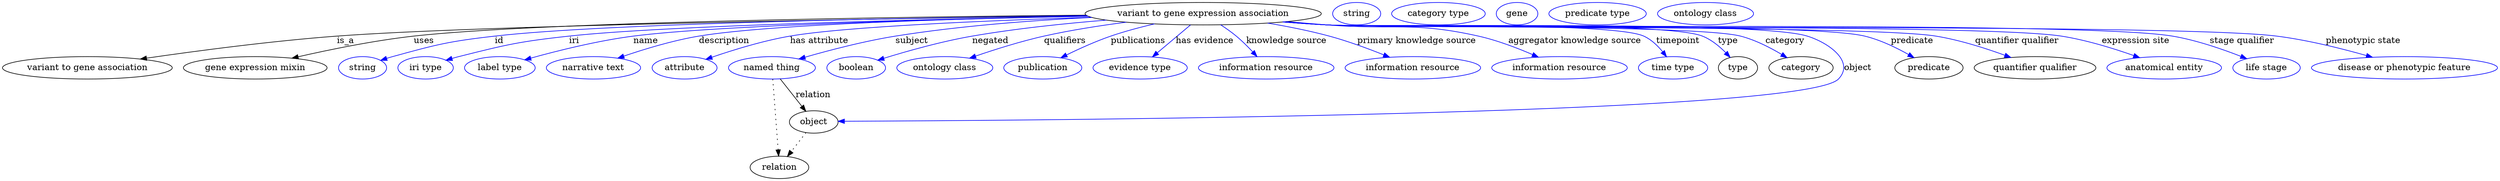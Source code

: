 digraph {
	graph [bb="0,0,3992.7,283"];
	node [label="\N"];
	"variant to gene expression association"	[height=0.5,
		label="variant to gene expression association",
		pos="1919.8,265",
		width=5.2537];
	"variant to gene association"	[height=0.5,
		pos="135.84,178",
		width=3.7733];
	"variant to gene expression association" -> "variant to gene association"	[label=is_a,
		lp="549.84,221.5",
		pos="e,220.65,192.08 1733.8,261.58 1411.8,257.01 762.86,246.02 535.84,229 431.1,221.15 311.69,205.32 230.81,193.56"];
	"gene expression mixin"	[height=0.5,
		pos="404.84,178",
		width=3.1955];
	"variant to gene expression association" -> "gene expression mixin"	[label=uses,
		lp="675.34,221.5",
		pos="e,463.68,193.48 1732.1,262.63 1432.9,259.79 860.85,251.53 658.84,229 595.5,221.94 524.4,207.36 473.57,195.76"];
	id	[color=blue,
		height=0.5,
		label=string,
		pos="575.84,178",
		width=1.0652];
	"variant to gene expression association" -> id	[color=blue,
		label=id,
		lp="797.84,221.5",
		pos="e,604.56,189.94 1733.3,261.93 1460.9,258.27 967.6,249.07 790.84,229 715.66,220.47 696.8,216.02 623.84,196 620.68,195.13 617.44,194.16 \
614.19,193.14",
		style=solid];
	iri	[color=blue,
		height=0.5,
		label="iri type",
		pos="676.84,178",
		width=1.2277];
	"variant to gene expression association" -> iri	[color=blue,
		label=iri,
		lp="920.84,221.5",
		pos="e,709.44,190.2 1735.8,260.77 1489.8,255.91 1066.9,245.48 912.84,229 830.66,220.21 810.03,216 729.84,196 726.41,195.14 722.87,194.19 \
719.33,193.17",
		style=solid];
	name	[color=blue,
		height=0.5,
		label="label type",
		pos="795.84,178",
		width=1.5707];
	"variant to gene expression association" -> name	[color=blue,
		label=name,
		lp="1029.8,221.5",
		pos="e,835.63,190.84 1735.7,260.85 1511.2,256.33 1145.1,246.53 1009.8,229 952.62,221.58 888.33,205.48 845.29,193.54",
		style=solid];
	description	[color=blue,
		height=0.5,
		label="narrative text",
		pos="945.84,178",
		width=2.0943];
	"variant to gene expression association" -> description	[color=blue,
		label=description,
		lp="1154.3,221.5",
		pos="e,984.57,193.49 1734.9,261.23 1534.7,257.29 1228.7,248.29 1113.8,229 1072.6,222.08 1027.2,208.18 994.03,196.79",
		style=solid];
	"has attribute"	[color=blue,
		height=0.5,
		label=attribute,
		pos="1090.8,178",
		width=1.4443];
	"variant to gene expression association" -> "has attribute"	[color=blue,
		label="has attribute",
		lp="1305.8,221.5",
		pos="e,1124.7,191.66 1740.4,259.26 1576.9,254.07 1347.9,244.38 1258.8,229 1215.6,221.53 1167.7,206.6 1134.2,194.99",
		style=solid];
	subject	[color=blue,
		height=0.5,
		label="named thing",
		pos="1230.8,178",
		width=1.9318];
	"variant to gene expression association" -> subject	[color=blue,
		label=subject,
		lp="1453.8,221.5",
		pos="e,1273.8,192.26 1741.6,258.95 1647.8,254.37 1531.1,245.64 1427.8,229 1378.2,221 1322.8,206.43 1283.5,195.07",
		style=solid];
	negated	[color=blue,
		height=0.5,
		label=boolean,
		pos="1364.8,178",
		width=1.2999];
	"variant to gene expression association" -> negated	[color=blue,
		label=negated,
		lp="1578.8,221.5",
		pos="e,1399.2,190.34 1764.8,254.69 1698.3,249.31 1619.9,241.14 1549.8,229 1501,220.54 1446.3,204.99 1409.2,193.47",
		style=solid];
	qualifiers	[color=blue,
		height=0.5,
		label="ontology class",
		pos="1505.8,178",
		width=2.1304];
	"variant to gene expression association" -> qualifiers	[color=blue,
		label=qualifiers,
		lp="1698.3,221.5",
		pos="e,1545.5,193.53 1796.5,251.32 1754.5,245.88 1707.4,238.53 1664.8,229 1627.5,220.63 1586.3,207.57 1555.2,196.9",
		style=solid];
	publications	[color=blue,
		height=0.5,
		label=publication,
		pos="1662.8,178",
		width=1.7332];
	"variant to gene expression association" -> publications	[color=blue,
		label=publications,
		lp="1815.8,221.5",
		pos="e,1691.8,194.2 1841.8,248.59 1819,243.27 1794.2,236.68 1771.8,229 1747.6,220.66 1721.5,208.78 1700.8,198.69",
		style=solid];
	"has evidence"	[color=blue,
		height=0.5,
		label="evidence type",
		pos="1818.8,178",
		width=2.0943];
	"variant to gene expression association" -> "has evidence"	[color=blue,
		label="has evidence",
		lp="1922.3,221.5",
		pos="e,1838.6,195.6 1899.4,246.8 1884.1,233.96 1863.1,216.27 1846.4,202.19",
		style=solid];
	"knowledge source"	[color=blue,
		height=0.5,
		label="information resource",
		pos="2020.8,178",
		width=3.015];
	"variant to gene expression association" -> "knowledge source"	[color=blue,
		label="knowledge source",
		lp="2053.3,221.5",
		pos="e,2006.1,196.14 1947.9,247.13 1956.2,241.7 1965.1,235.42 1972.8,229 1982,221.33 1991.3,212.07 1999.3,203.61",
		style=solid];
	"primary knowledge source"	[color=blue,
		height=0.5,
		label="information resource",
		pos="2255.8,178",
		width=3.015];
	"variant to gene expression association" -> "primary knowledge source"	[color=blue,
		label="primary knowledge source",
		lp="2261.8,221.5",
		pos="e,2218.6,195.02 2023.1,249.89 2055.1,244.52 2090.1,237.58 2121.8,229 2151.5,220.97 2183.8,209.03 2209.2,198.83",
		style=solid];
	"aggregator knowledge source"	[color=blue,
		height=0.5,
		label="information resource",
		pos="2490.8,178",
		width=3.015];
	"variant to gene expression association" -> "aggregator knowledge source"	[color=blue,
		label="aggregator knowledge source",
		lp="2515.3,221.5",
		pos="e,2456.9,195.2 2053.8,252.29 2075.2,250.48 2097.1,248.66 2117.8,247 2225.8,238.37 2255.2,252.69 2360.8,229 2390.6,222.32 2422.6,\
210.07 2447.5,199.37",
		style=solid];
	timepoint	[color=blue,
		height=0.5,
		label="time type",
		pos="2672.8,178",
		width=1.5346];
	"variant to gene expression association" -> timepoint	[color=blue,
		label=timepoint,
		lp="2680.8,221.5",
		pos="e,2662.3,195.76 2049.7,251.91 2072.4,250.07 2095.8,248.34 2117.8,247 2174.2,243.58 2574.4,252.33 2625.8,229 2637.9,223.54 2648.3,\
213.42 2656.3,203.71",
		style=solid];
	type	[height=0.5,
		pos="2776.8,178",
		width=0.86659];
	"variant to gene expression association" -> type	[color=blue,
		label=type,
		lp="2760.8,221.5",
		pos="e,2764.2,194.86 2049.2,251.85 2072,250 2095.6,248.28 2117.8,247 2184.6,243.14 2657.6,253.51 2719.8,229 2734.1,223.39 2747.2,212.55 \
2757.2,202.4",
		style=solid];
	category	[height=0.5,
		pos="2877.8,178",
		width=1.4263];
	"variant to gene expression association" -> category	[color=blue,
		label=category,
		lp="2852.3,221.5",
		pos="e,2855.5,194.22 2048.9,251.82 2071.8,249.97 2095.5,248.26 2117.8,247 2191.4,242.85 2709.5,247.34 2780.8,229 2804.3,222.96 2828.6,\
210.45 2847,199.46",
		style=solid];
	object	[height=0.5,
		pos="1297.8,91",
		width=1.0832];
	"variant to gene expression association" -> object	[color=blue,
		label=object,
		lp="2968.8,178",
		pos="e,1336.9,92.109 2048.4,251.79 2071.5,249.93 2095.4,248.23 2117.8,247 2203.3,242.34 2806.2,254.57 2887.8,229 2924,217.69 2964.1,187.33 \
2937.8,160 2881.4,101.15 1614.3,93.175 1347,92.146",
		style=solid];
	predicate	[height=0.5,
		pos="3081.8,178",
		width=1.5165];
	"variant to gene expression association" -> predicate	[color=blue,
		label=predicate,
		lp="3054.8,221.5",
		pos="e,3058,194.27 2048.1,251.77 2071.3,249.9 2095.3,248.2 2117.8,247 2213.4,241.9 2885.8,251.41 2978.8,229 3003.7,223.01 3029.6,210.42 \
3049.2,199.37",
		style=solid];
	"quantifier qualifier"	[height=0.5,
		pos="3251.8,178",
		width=2.7081];
	"variant to gene expression association" -> "quantifier qualifier"	[color=blue,
		label="quantifier qualifier",
		lp="3222.8,221.5",
		pos="e,3213.1,194.63 2047.8,251.74 2071.1,249.88 2095.2,248.18 2117.8,247 2226,241.36 2985.9,246.43 3092.8,229 3130.9,222.8 3172.3,209.54 \
3203.4,198.22",
		style=solid];
	"expression site"	[color=blue,
		height=0.5,
		label="anatomical entity",
		pos="3458.8,178",
		width=2.5456];
	"variant to gene expression association" -> "expression site"	[color=blue,
		label="expression site",
		lp="3413.3,221.5",
		pos="e,3419.6,194.3 2047.6,251.71 2070.9,249.84 2095.1,248.15 2117.8,247 2248.4,240.41 3164.7,249.14 3293.8,229 3333.8,222.77 3377.5,\
209.2 3409.9,197.77",
		style=solid];
	"stage qualifier"	[color=blue,
		height=0.5,
		label="life stage",
		pos="3622.8,178",
		width=1.4985];
	"variant to gene expression association" -> "stage qualifier"	[color=blue,
		label="stage qualifier",
		lp="3583.3,221.5",
		pos="e,3591.2,192.66 2047.3,251.69 2070.7,249.81 2095,248.13 2117.8,247 2268.1,239.56 3323.5,253.94 3471.8,229 3510,222.58 3551.6,208.21 \
3581.5,196.51",
		style=solid];
	"phenotypic state"	[color=blue,
		height=0.5,
		label="disease or phenotypic feature",
		pos="3843.8,178",
		width=4.1344];
	"variant to gene expression association" -> "phenotypic state"	[color=blue,
		label="phenotypic state",
		lp="3777.8,221.5",
		pos="e,3792.6,194.93 2047.3,251.66 2070.7,249.79 2095,248.11 2117.8,247 2286.6,238.77 3471.2,250.16 3638.8,229 3688,222.79 3742.5,209.17 \
3782.9,197.71",
		style=solid];
	subject -> object	[label=relation,
		lp="1296.8,134.5",
		pos="e,1285.1,108.18 1244.1,160.21 1253.9,147.71 1267.5,130.45 1278.6,116.43"];
	relation	[height=0.5,
		pos="1242.8,18",
		width=1.2999];
	subject -> relation	[pos="e,1241.5,36.188 1232.1,159.79 1234.2,132.48 1238.3,78.994 1240.8,46.38",
		style=dotted];
	association_type	[color=blue,
		height=0.5,
		label=string,
		pos="2164.8,265",
		width=1.0652];
	association_category	[color=blue,
		height=0.5,
		label="category type",
		pos="2295.8,265",
		width=2.0762];
	object -> relation	[pos="e,1255.7,35.54 1285.4,73.889 1278.4,64.939 1269.7,53.617 1261.9,43.584",
		style=dotted];
	"variant to gene association_object"	[color=blue,
		height=0.5,
		label=gene,
		pos="2421.8,265",
		width=0.92075];
	"variant to gene expression association_predicate"	[color=blue,
		height=0.5,
		label="predicate type",
		pos="2550.8,265",
		width=2.1665];
	"gene expression mixin_quantifier qualifier"	[color=blue,
		height=0.5,
		label="ontology class",
		pos="2723.8,265",
		width=2.1304];
}
